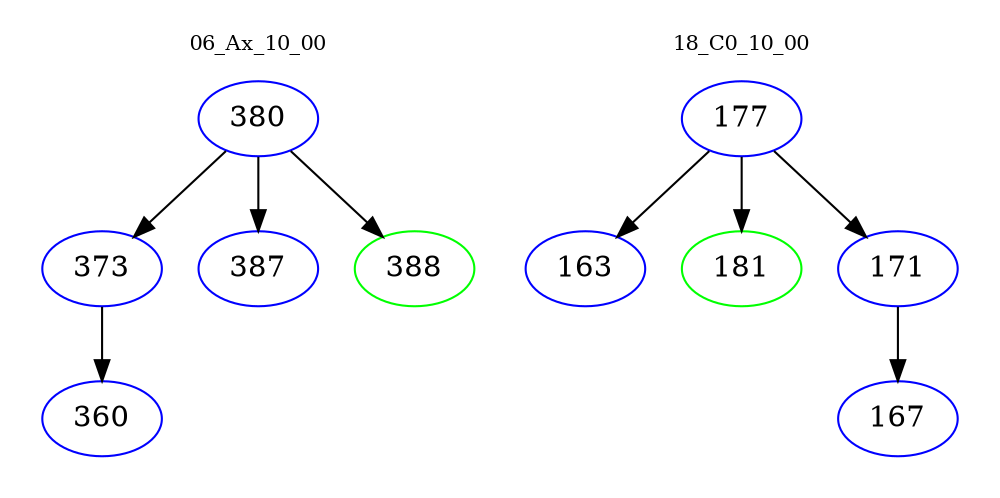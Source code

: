 digraph{
subgraph cluster_0 {
color = white
label = "06_Ax_10_00";
fontsize=10;
T0_380 [label="380", color="blue"]
T0_380 -> T0_373 [color="black"]
T0_373 [label="373", color="blue"]
T0_373 -> T0_360 [color="black"]
T0_360 [label="360", color="blue"]
T0_380 -> T0_387 [color="black"]
T0_387 [label="387", color="blue"]
T0_380 -> T0_388 [color="black"]
T0_388 [label="388", color="green"]
}
subgraph cluster_1 {
color = white
label = "18_C0_10_00";
fontsize=10;
T1_177 [label="177", color="blue"]
T1_177 -> T1_163 [color="black"]
T1_163 [label="163", color="blue"]
T1_177 -> T1_181 [color="black"]
T1_181 [label="181", color="green"]
T1_177 -> T1_171 [color="black"]
T1_171 [label="171", color="blue"]
T1_171 -> T1_167 [color="black"]
T1_167 [label="167", color="blue"]
}
}

